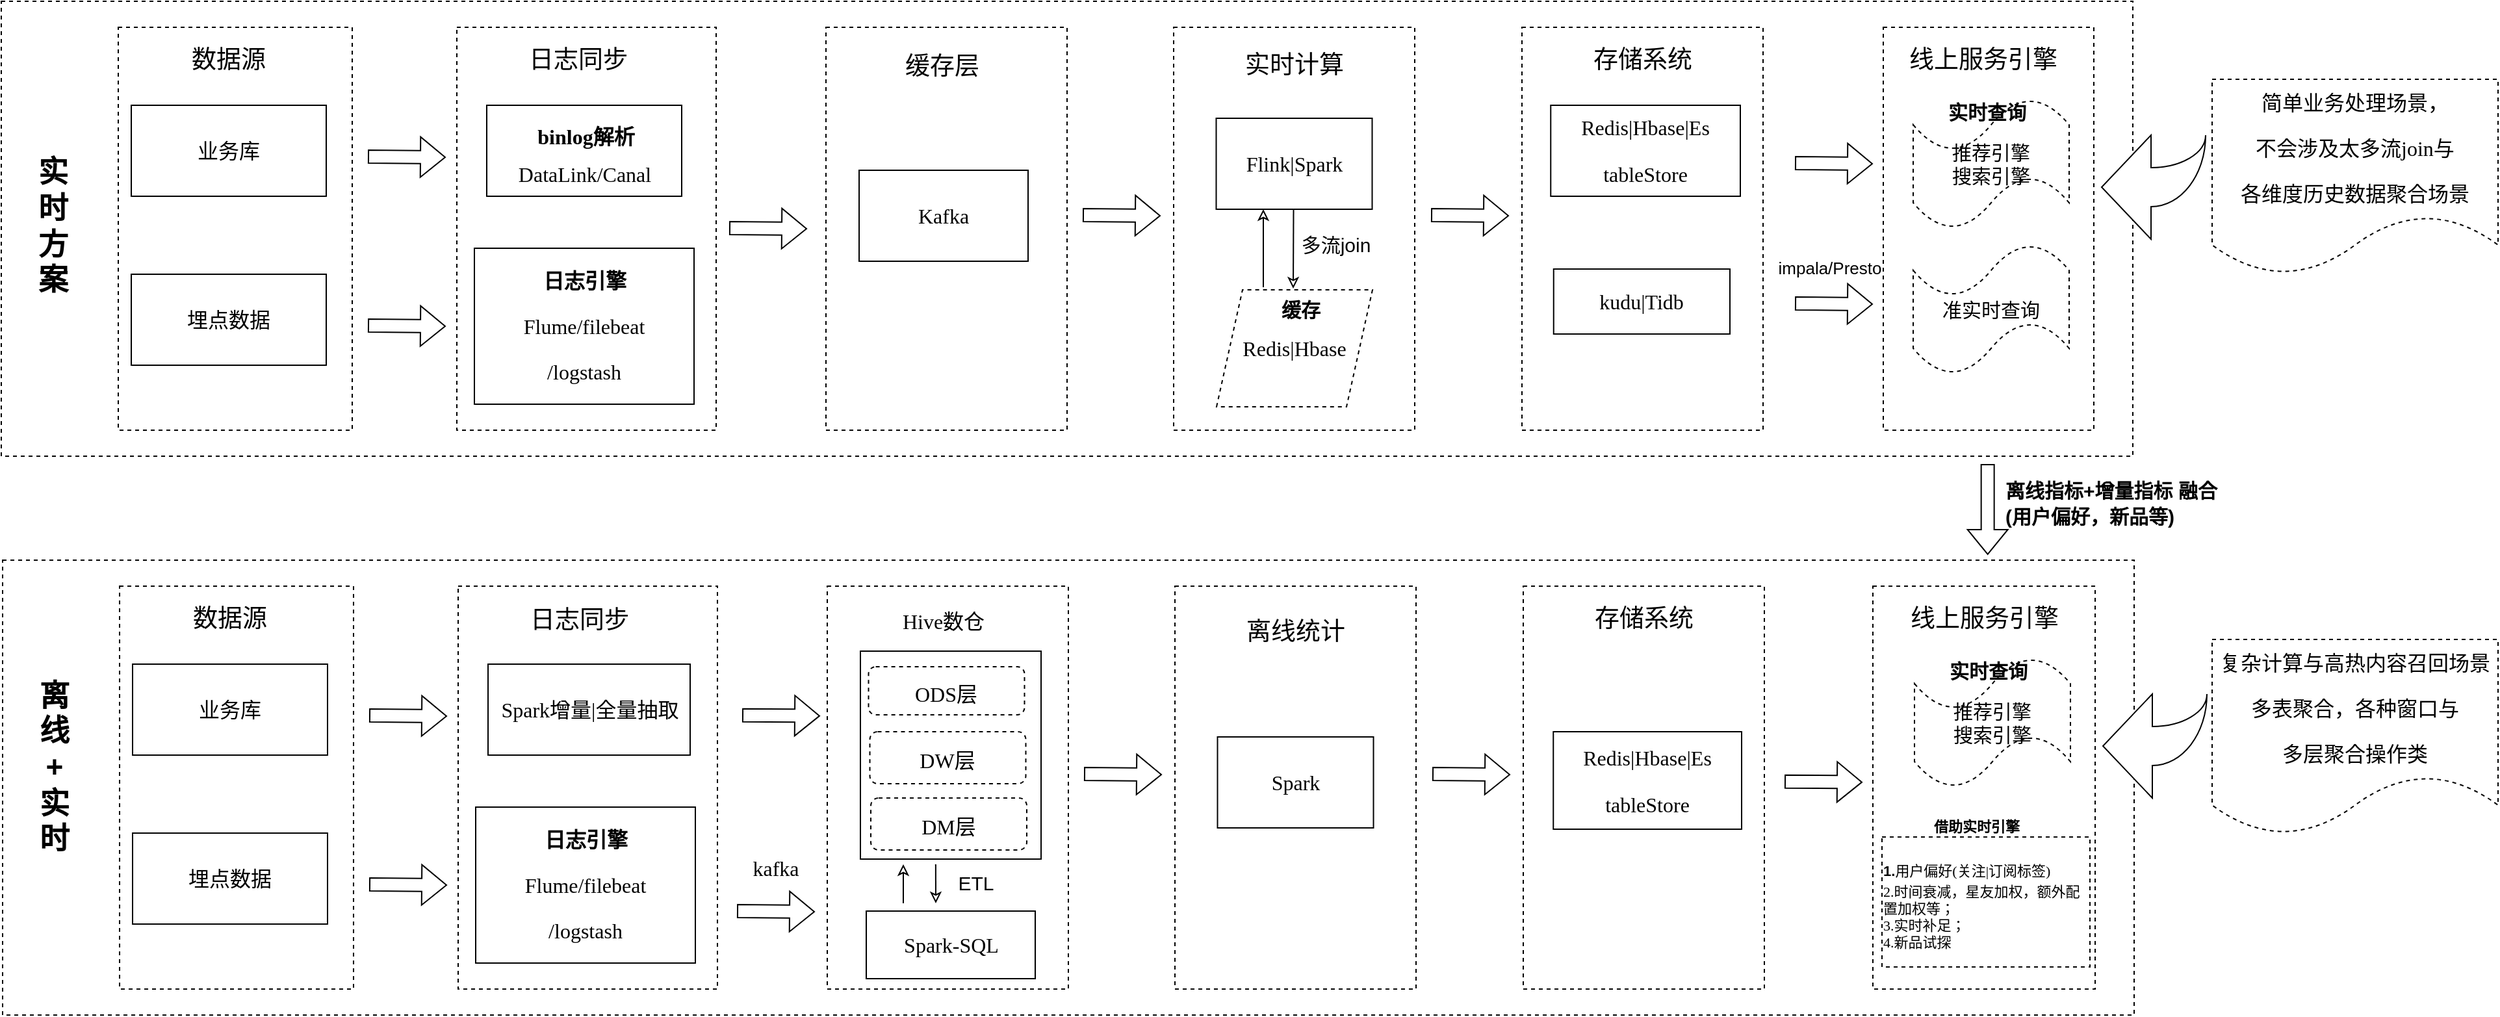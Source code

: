 <mxfile version="16.5.6" type="github">
  <diagram id="tP0htK_A89CHBBAlXfLt" name="Page-1">
    <mxGraphModel dx="1745" dy="1085" grid="1" gridSize="10" guides="1" tooltips="1" connect="1" arrows="1" fold="1" page="1" pageScale="1" pageWidth="2339" pageHeight="3300" math="0" shadow="0">
      <root>
        <mxCell id="0" />
        <mxCell id="1" parent="0" />
        <mxCell id="vU2qt1rbrAaDwHg2KqTE-122" value="" style="rounded=0;whiteSpace=wrap;html=1;shadow=0;dashed=1;sketch=0;fontFamily=Verdana;fontSize=11;" vertex="1" parent="1">
          <mxGeometry x="1491" y="774" width="142" height="130" as="geometry" />
        </mxCell>
        <mxCell id="vU2qt1rbrAaDwHg2KqTE-60" value="" style="rounded=0;whiteSpace=wrap;html=1;shadow=0;dashed=1;sketch=0;fontSize=13;" vertex="1" parent="1">
          <mxGeometry x="30" y="150" width="1640" height="350" as="geometry" />
        </mxCell>
        <mxCell id="vU2qt1rbrAaDwHg2KqTE-56" value="" style="rounded=0;whiteSpace=wrap;html=1;dashed=1;" vertex="1" parent="1">
          <mxGeometry x="1478" y="170" width="162" height="310" as="geometry" />
        </mxCell>
        <mxCell id="vU2qt1rbrAaDwHg2KqTE-27" value="" style="rounded=0;whiteSpace=wrap;html=1;dashed=1;" vertex="1" parent="1">
          <mxGeometry x="932" y="170" width="185.5" height="310" as="geometry" />
        </mxCell>
        <mxCell id="vU2qt1rbrAaDwHg2KqTE-24" value="" style="rounded=0;whiteSpace=wrap;html=1;dashed=1;" vertex="1" parent="1">
          <mxGeometry x="664.5" y="170" width="185.5" height="310" as="geometry" />
        </mxCell>
        <mxCell id="vU2qt1rbrAaDwHg2KqTE-21" value="" style="rounded=0;whiteSpace=wrap;html=1;dashed=1;" vertex="1" parent="1">
          <mxGeometry x="380.5" y="170" width="199.5" height="310" as="geometry" />
        </mxCell>
        <mxCell id="vU2qt1rbrAaDwHg2KqTE-18" value="" style="rounded=0;whiteSpace=wrap;html=1;dashed=1;" vertex="1" parent="1">
          <mxGeometry x="120" y="170" width="180" height="310" as="geometry" />
        </mxCell>
        <mxCell id="vU2qt1rbrAaDwHg2KqTE-1" value="&lt;pre style=&quot;background-color: rgb(255 , 255 , 255) ; font-family: &amp;#34;menlo&amp;#34; ; font-size: 12pt&quot;&gt;&lt;br&gt;&lt;/pre&gt;&lt;pre style=&quot;background-color: rgb(255 , 255 , 255) ; font-family: &amp;#34;menlo&amp;#34; ; font-size: 12pt&quot;&gt;DataLink/Canal&lt;/pre&gt;" style="rounded=0;whiteSpace=wrap;html=1;" vertex="1" parent="1">
          <mxGeometry x="403.5" y="230" width="150" height="70" as="geometry" />
        </mxCell>
        <mxCell id="vU2qt1rbrAaDwHg2KqTE-3" value="&lt;pre style=&quot;background-color: rgb(255 , 255 , 255) ; font-family: &amp;#34;menlo&amp;#34; ; font-size: 12pt&quot;&gt;Kafka&lt;/pre&gt;" style="rounded=0;whiteSpace=wrap;html=1;" vertex="1" parent="1">
          <mxGeometry x="690" y="280" width="130" height="70" as="geometry" />
        </mxCell>
        <mxCell id="vU2qt1rbrAaDwHg2KqTE-4" value="&lt;pre style=&quot;background-color: rgb(255 , 255 , 255) ; font-family: &amp;#34;menlo&amp;#34; ; font-size: 12pt&quot;&gt;Flink|Spark&lt;/pre&gt;" style="rounded=0;whiteSpace=wrap;html=1;" vertex="1" parent="1">
          <mxGeometry x="964.75" y="240" width="120" height="70" as="geometry" />
        </mxCell>
        <mxCell id="vU2qt1rbrAaDwHg2KqTE-7" value="" style="shape=flexArrow;endArrow=classic;html=1;rounded=0;" edge="1" parent="1">
          <mxGeometry width="50" height="50" relative="1" as="geometry">
            <mxPoint x="312" y="269.5" as="sourcePoint" />
            <mxPoint x="372" y="270" as="targetPoint" />
          </mxGeometry>
        </mxCell>
        <mxCell id="vU2qt1rbrAaDwHg2KqTE-10" value="&lt;pre style=&quot;background-color: rgb(255 , 255 , 255) ; font-family: &amp;#34;menlo&amp;#34; ; font-size: 12pt&quot;&gt;业务库&lt;/pre&gt;" style="rounded=0;whiteSpace=wrap;html=1;" vertex="1" parent="1">
          <mxGeometry x="130" y="230" width="150" height="70" as="geometry" />
        </mxCell>
        <mxCell id="vU2qt1rbrAaDwHg2KqTE-15" value="&lt;pre style=&quot;background-color: rgb(255 , 255 , 255) ; font-family: &amp;#34;menlo&amp;#34; ; font-size: 12pt&quot;&gt;埋点数据&lt;/pre&gt;" style="rounded=0;whiteSpace=wrap;html=1;" vertex="1" parent="1">
          <mxGeometry x="130" y="360" width="150" height="70" as="geometry" />
        </mxCell>
        <mxCell id="vU2qt1rbrAaDwHg2KqTE-19" value="&lt;pre style=&quot;background-color: rgb(255 , 255 , 255) ; font-family: &amp;#34;menlo&amp;#34; ; font-size: 12pt&quot;&gt;&lt;br&gt;&lt;/pre&gt;&lt;pre style=&quot;background-color: rgb(255 , 255 , 255) ; font-family: &amp;#34;menlo&amp;#34; ; font-size: 12pt&quot;&gt;Flume/filebeat&lt;/pre&gt;&lt;pre style=&quot;background-color: rgb(255 , 255 , 255) ; font-family: &amp;#34;menlo&amp;#34; ; font-size: 12pt&quot;&gt;/logstash&lt;/pre&gt;" style="rounded=0;whiteSpace=wrap;html=1;" vertex="1" parent="1">
          <mxGeometry x="394" y="340" width="169" height="120" as="geometry" />
        </mxCell>
        <mxCell id="vU2qt1rbrAaDwHg2KqTE-20" value="" style="shape=flexArrow;endArrow=classic;html=1;rounded=0;" edge="1" parent="1">
          <mxGeometry width="50" height="50" relative="1" as="geometry">
            <mxPoint x="312" y="399.5" as="sourcePoint" />
            <mxPoint x="372" y="400" as="targetPoint" />
          </mxGeometry>
        </mxCell>
        <mxCell id="vU2qt1rbrAaDwHg2KqTE-22" value="&lt;font style=&quot;font-size: 19px&quot;&gt;数据源&lt;/font&gt;" style="text;html=1;strokeColor=none;fillColor=none;align=center;verticalAlign=middle;whiteSpace=wrap;rounded=0;dashed=1;" vertex="1" parent="1">
          <mxGeometry x="125" y="180" width="160" height="30" as="geometry" />
        </mxCell>
        <mxCell id="vU2qt1rbrAaDwHg2KqTE-23" value="&lt;span style=&quot;font-size: 19px&quot;&gt;日志同步&lt;/span&gt;" style="text;html=1;strokeColor=none;fillColor=none;align=center;verticalAlign=middle;whiteSpace=wrap;rounded=0;dashed=1;" vertex="1" parent="1">
          <mxGeometry x="393.5" y="180" width="160" height="30" as="geometry" />
        </mxCell>
        <mxCell id="vU2qt1rbrAaDwHg2KqTE-25" value="" style="shape=flexArrow;endArrow=classic;html=1;rounded=0;" edge="1" parent="1">
          <mxGeometry width="50" height="50" relative="1" as="geometry">
            <mxPoint x="590" y="324.5" as="sourcePoint" />
            <mxPoint x="650" y="325" as="targetPoint" />
          </mxGeometry>
        </mxCell>
        <mxCell id="vU2qt1rbrAaDwHg2KqTE-26" value="&lt;span style=&quot;font-size: 19px&quot;&gt;缓存层&lt;/span&gt;" style="text;html=1;strokeColor=none;fillColor=none;align=center;verticalAlign=middle;whiteSpace=wrap;rounded=0;dashed=1;" vertex="1" parent="1">
          <mxGeometry x="674" y="185" width="160" height="30" as="geometry" />
        </mxCell>
        <mxCell id="vU2qt1rbrAaDwHg2KqTE-28" value="" style="shape=flexArrow;endArrow=classic;html=1;rounded=0;" edge="1" parent="1">
          <mxGeometry width="50" height="50" relative="1" as="geometry">
            <mxPoint x="862" y="314.5" as="sourcePoint" />
            <mxPoint x="922" y="315" as="targetPoint" />
          </mxGeometry>
        </mxCell>
        <mxCell id="vU2qt1rbrAaDwHg2KqTE-29" value="&lt;pre style=&quot;background-color: rgb(255 , 255 , 255) ; font-family: &amp;#34;menlo&amp;#34; ; font-size: 12pt&quot;&gt;Redis|Hbase&lt;/pre&gt;" style="shape=parallelogram;perimeter=parallelogramPerimeter;whiteSpace=wrap;html=1;fixedSize=1;dashed=1;fontSize=19;" vertex="1" parent="1">
          <mxGeometry x="965" y="372" width="120" height="90" as="geometry" />
        </mxCell>
        <mxCell id="vU2qt1rbrAaDwHg2KqTE-30" value="&lt;span style=&quot;font-size: 19px&quot;&gt;实时计算&lt;/span&gt;" style="text;html=1;strokeColor=none;fillColor=none;align=center;verticalAlign=middle;whiteSpace=wrap;rounded=0;dashed=1;" vertex="1" parent="1">
          <mxGeometry x="945" y="184" width="160" height="30" as="geometry" />
        </mxCell>
        <mxCell id="vU2qt1rbrAaDwHg2KqTE-31" value="&lt;font size=&quot;1&quot;&gt;&lt;b style=&quot;font-size: 15px&quot;&gt;缓存&lt;/b&gt;&lt;/font&gt;" style="text;html=1;strokeColor=none;fillColor=none;align=center;verticalAlign=middle;whiteSpace=wrap;rounded=0;dashed=1;fontSize=19;" vertex="1" parent="1">
          <mxGeometry x="1000" y="372" width="60" height="30" as="geometry" />
        </mxCell>
        <mxCell id="vU2qt1rbrAaDwHg2KqTE-34" value="&lt;pre style=&quot;background-color: rgb(255 , 255 , 255) ; font-family: &amp;#34;menlo&amp;#34; ; font-size: 12pt&quot;&gt;&lt;b&gt;binlog解析&lt;/b&gt;&lt;/pre&gt;" style="text;html=1;strokeColor=none;fillColor=none;align=center;verticalAlign=middle;whiteSpace=wrap;rounded=0;dashed=1;fontSize=19;" vertex="1" parent="1">
          <mxGeometry x="435.25" y="239" width="90" height="30" as="geometry" />
        </mxCell>
        <mxCell id="vU2qt1rbrAaDwHg2KqTE-35" value="&lt;pre style=&quot;background-color: rgb(255 , 255 , 255) ; font-family: &amp;#34;menlo&amp;#34; ; font-size: 12pt&quot;&gt;&lt;pre style=&quot;font-family: &amp;#34;menlo&amp;#34; ; font-size: 12pt&quot;&gt;&lt;b&gt;日志引擎&lt;/b&gt;&lt;/pre&gt;&lt;/pre&gt;" style="text;html=1;strokeColor=none;fillColor=none;align=center;verticalAlign=middle;whiteSpace=wrap;rounded=0;dashed=1;fontSize=19;" vertex="1" parent="1">
          <mxGeometry x="433.5" y="350" width="90" height="30" as="geometry" />
        </mxCell>
        <mxCell id="vU2qt1rbrAaDwHg2KqTE-36" value="" style="endArrow=classic;html=1;rounded=0;fontSize=15;endFill=0;" edge="1" parent="1">
          <mxGeometry width="50" height="50" relative="1" as="geometry">
            <mxPoint x="1001" y="370" as="sourcePoint" />
            <mxPoint x="1001" y="310" as="targetPoint" />
          </mxGeometry>
        </mxCell>
        <mxCell id="vU2qt1rbrAaDwHg2KqTE-37" value="" style="endArrow=classic;html=1;rounded=0;fontSize=15;endFill=0;entryX=0.4;entryY=-0.033;entryDx=0;entryDy=0;entryPerimeter=0;" edge="1" parent="1" target="vU2qt1rbrAaDwHg2KqTE-31">
          <mxGeometry width="50" height="50" relative="1" as="geometry">
            <mxPoint x="1024.25" y="310" as="sourcePoint" />
            <mxPoint x="1024.25" y="360" as="targetPoint" />
          </mxGeometry>
        </mxCell>
        <mxCell id="vU2qt1rbrAaDwHg2KqTE-38" value="&lt;font size=&quot;1&quot;&gt;&lt;span style=&quot;font-size: 15px&quot;&gt;多流join&lt;/span&gt;&lt;/font&gt;" style="text;html=1;strokeColor=none;fillColor=none;align=center;verticalAlign=middle;whiteSpace=wrap;rounded=0;dashed=1;fontSize=19;" vertex="1" parent="1">
          <mxGeometry x="1027" y="322" width="60" height="30" as="geometry" />
        </mxCell>
        <mxCell id="vU2qt1rbrAaDwHg2KqTE-39" value="" style="rounded=0;whiteSpace=wrap;html=1;dashed=1;" vertex="1" parent="1">
          <mxGeometry x="1200" y="170" width="185.5" height="310" as="geometry" />
        </mxCell>
        <mxCell id="vU2qt1rbrAaDwHg2KqTE-40" value="&lt;pre style=&quot;background-color: rgb(255 , 255 , 255) ; font-family: &amp;#34;menlo&amp;#34; ; font-size: 12pt&quot;&gt;&lt;pre style=&quot;font-family: &amp;#34;menlo&amp;#34; ; font-size: 12pt&quot;&gt;Redis|Hbase|Es&lt;/pre&gt;&lt;pre style=&quot;font-family: &amp;#34;menlo&amp;#34; ; font-size: 12pt&quot;&gt;tableStore&lt;/pre&gt;&lt;/pre&gt;" style="rounded=0;whiteSpace=wrap;html=1;" vertex="1" parent="1">
          <mxGeometry x="1222.13" y="230" width="145.87" height="70" as="geometry" />
        </mxCell>
        <mxCell id="vU2qt1rbrAaDwHg2KqTE-41" value="" style="shape=flexArrow;endArrow=classic;html=1;rounded=0;" edge="1" parent="1">
          <mxGeometry width="50" height="50" relative="1" as="geometry">
            <mxPoint x="1130" y="314.5" as="sourcePoint" />
            <mxPoint x="1190" y="315" as="targetPoint" />
          </mxGeometry>
        </mxCell>
        <mxCell id="vU2qt1rbrAaDwHg2KqTE-43" value="&lt;span style=&quot;font-size: 19px&quot;&gt;存储系统&lt;/span&gt;" style="text;html=1;strokeColor=none;fillColor=none;align=center;verticalAlign=middle;whiteSpace=wrap;rounded=0;dashed=1;" vertex="1" parent="1">
          <mxGeometry x="1213" y="180" width="160" height="30" as="geometry" />
        </mxCell>
        <mxCell id="vU2qt1rbrAaDwHg2KqTE-48" value="&lt;pre style=&quot;background-color: rgb(255 , 255 , 255) ; font-family: &amp;#34;menlo&amp;#34; ; font-size: 12pt&quot;&gt;&lt;pre style=&quot;font-family: &amp;#34;menlo&amp;#34; ; font-size: 12pt&quot;&gt;kudu|Tidb&lt;/pre&gt;&lt;/pre&gt;" style="rounded=0;whiteSpace=wrap;html=1;" vertex="1" parent="1">
          <mxGeometry x="1224.37" y="356" width="135.63" height="50" as="geometry" />
        </mxCell>
        <mxCell id="vU2qt1rbrAaDwHg2KqTE-49" value="" style="shape=flexArrow;endArrow=classic;html=1;rounded=0;" edge="1" parent="1">
          <mxGeometry width="50" height="50" relative="1" as="geometry">
            <mxPoint x="1410" y="274.5" as="sourcePoint" />
            <mxPoint x="1470" y="275" as="targetPoint" />
          </mxGeometry>
        </mxCell>
        <mxCell id="vU2qt1rbrAaDwHg2KqTE-50" value="推荐引擎&lt;br&gt;搜索引擎" style="shape=tape;whiteSpace=wrap;html=1;rounded=1;dashed=1;fontSize=15;" vertex="1" parent="1">
          <mxGeometry x="1501" y="225" width="120" height="100" as="geometry" />
        </mxCell>
        <mxCell id="vU2qt1rbrAaDwHg2KqTE-51" value="" style="shape=flexArrow;endArrow=classic;html=1;rounded=0;" edge="1" parent="1">
          <mxGeometry width="50" height="50" relative="1" as="geometry">
            <mxPoint x="1410" y="382.5" as="sourcePoint" />
            <mxPoint x="1470" y="383" as="targetPoint" />
          </mxGeometry>
        </mxCell>
        <mxCell id="vU2qt1rbrAaDwHg2KqTE-52" value="准实时查询" style="shape=tape;whiteSpace=wrap;html=1;rounded=1;dashed=1;fontSize=15;" vertex="1" parent="1">
          <mxGeometry x="1501" y="337" width="120" height="100" as="geometry" />
        </mxCell>
        <mxCell id="vU2qt1rbrAaDwHg2KqTE-53" value="&lt;font size=&quot;1&quot;&gt;&lt;b style=&quot;font-size: 15px&quot;&gt;实时查询&lt;/b&gt;&lt;/font&gt;" style="text;html=1;strokeColor=none;fillColor=none;align=center;verticalAlign=middle;whiteSpace=wrap;rounded=0;dashed=1;fontSize=19;" vertex="1" parent="1">
          <mxGeometry x="1523" y="220" width="70" height="30" as="geometry" />
        </mxCell>
        <mxCell id="vU2qt1rbrAaDwHg2KqTE-54" value="&lt;font size=&quot;1&quot;&gt;&lt;span style=&quot;font-size: 13px&quot;&gt;impala/Presto&lt;/span&gt;&lt;/font&gt;" style="text;html=1;strokeColor=none;fillColor=none;align=center;verticalAlign=middle;whiteSpace=wrap;rounded=0;dashed=1;fontSize=19;" vertex="1" parent="1">
          <mxGeometry x="1402" y="339" width="70" height="30" as="geometry" />
        </mxCell>
        <mxCell id="vU2qt1rbrAaDwHg2KqTE-57" value="&lt;span style=&quot;font-size: 19px&quot;&gt;线上服务引擎&lt;/span&gt;" style="text;html=1;strokeColor=none;fillColor=none;align=center;verticalAlign=middle;whiteSpace=wrap;rounded=0;dashed=1;" vertex="1" parent="1">
          <mxGeometry x="1475" y="180" width="160" height="30" as="geometry" />
        </mxCell>
        <mxCell id="vU2qt1rbrAaDwHg2KqTE-58" value="&lt;pre style=&quot;background-color: rgb(255 , 255 , 255) ; font-family: &amp;#34;menlo&amp;#34; ; font-size: 12pt&quot;&gt;简单业务处理场景，&lt;/pre&gt;&lt;pre style=&quot;background-color: rgb(255 , 255 , 255) ; font-family: &amp;#34;menlo&amp;#34; ; font-size: 12pt&quot;&gt;不会涉及太多流join与&lt;/pre&gt;&lt;pre style=&quot;background-color: rgb(255 , 255 , 255) ; font-family: &amp;#34;menlo&amp;#34; ; font-size: 12pt&quot;&gt;各维度历史数据聚合场景&lt;/pre&gt;" style="shape=document;whiteSpace=wrap;html=1;boundedLbl=1;rounded=1;dashed=1;fontSize=13;" vertex="1" parent="1">
          <mxGeometry x="1731" y="210" width="220" height="150" as="geometry" />
        </mxCell>
        <mxCell id="vU2qt1rbrAaDwHg2KqTE-59" value="" style="html=1;shadow=0;dashed=0;align=center;verticalAlign=middle;shape=mxgraph.arrows2.jumpInArrow;dy=15;dx=38;arrowHead=80;rounded=1;fontSize=13;rotation=-180;sketch=0;" vertex="1" parent="1">
          <mxGeometry x="1646" y="253" width="80" height="80" as="geometry" />
        </mxCell>
        <mxCell id="vU2qt1rbrAaDwHg2KqTE-61" value="&lt;font style=&quot;font-size: 23px&quot;&gt;&lt;b&gt;实&lt;br&gt;时&lt;br&gt;方&lt;br&gt;案&lt;/b&gt;&lt;/font&gt;" style="text;html=1;strokeColor=none;fillColor=none;align=center;verticalAlign=middle;whiteSpace=wrap;rounded=0;shadow=0;dashed=1;sketch=0;fontSize=13;" vertex="1" parent="1">
          <mxGeometry x="50" y="233" width="40" height="180" as="geometry" />
        </mxCell>
        <mxCell id="vU2qt1rbrAaDwHg2KqTE-62" value="" style="rounded=0;whiteSpace=wrap;html=1;shadow=0;dashed=1;sketch=0;fontSize=13;" vertex="1" parent="1">
          <mxGeometry x="31" y="580" width="1640" height="350" as="geometry" />
        </mxCell>
        <mxCell id="vU2qt1rbrAaDwHg2KqTE-63" value="" style="rounded=0;whiteSpace=wrap;html=1;dashed=1;" vertex="1" parent="1">
          <mxGeometry x="1470" y="600" width="171" height="310" as="geometry" />
        </mxCell>
        <mxCell id="vU2qt1rbrAaDwHg2KqTE-64" value="" style="rounded=0;whiteSpace=wrap;html=1;dashed=1;" vertex="1" parent="1">
          <mxGeometry x="933" y="600" width="185.5" height="310" as="geometry" />
        </mxCell>
        <mxCell id="vU2qt1rbrAaDwHg2KqTE-65" value="" style="rounded=0;whiteSpace=wrap;html=1;dashed=1;" vertex="1" parent="1">
          <mxGeometry x="665.5" y="600" width="185.5" height="310" as="geometry" />
        </mxCell>
        <mxCell id="vU2qt1rbrAaDwHg2KqTE-66" value="" style="rounded=0;whiteSpace=wrap;html=1;dashed=1;" vertex="1" parent="1">
          <mxGeometry x="381.5" y="600" width="199.5" height="310" as="geometry" />
        </mxCell>
        <mxCell id="vU2qt1rbrAaDwHg2KqTE-67" value="" style="rounded=0;whiteSpace=wrap;html=1;dashed=1;" vertex="1" parent="1">
          <mxGeometry x="121" y="600" width="180" height="310" as="geometry" />
        </mxCell>
        <mxCell id="vU2qt1rbrAaDwHg2KqTE-68" value="&lt;pre style=&quot;background-color: rgb(255 , 255 , 255) ; font-family: &amp;#34;menlo&amp;#34; ; font-size: 12pt&quot;&gt;Spark增量|全量抽取&lt;/pre&gt;" style="rounded=0;whiteSpace=wrap;html=1;" vertex="1" parent="1">
          <mxGeometry x="404.5" y="660" width="155.5" height="70" as="geometry" />
        </mxCell>
        <mxCell id="vU2qt1rbrAaDwHg2KqTE-69" value="&lt;pre style=&quot;background-color: rgb(255 , 255 , 255) ; font-family: &amp;#34;menlo&amp;#34; ; font-size: 12pt&quot;&gt;&lt;pre style=&quot;font-family: &amp;#34;menlo&amp;#34; ; font-size: 12pt&quot;&gt;&lt;br&gt;&lt;/pre&gt;&lt;/pre&gt;" style="rounded=0;whiteSpace=wrap;html=1;" vertex="1" parent="1">
          <mxGeometry x="691" y="650" width="139" height="160" as="geometry" />
        </mxCell>
        <mxCell id="vU2qt1rbrAaDwHg2KqTE-70" value="&lt;pre style=&quot;background-color: rgb(255 , 255 , 255) ; font-family: &amp;#34;menlo&amp;#34; ; font-size: 12pt&quot;&gt;Spark&lt;/pre&gt;" style="rounded=0;whiteSpace=wrap;html=1;" vertex="1" parent="1">
          <mxGeometry x="965.75" y="716" width="120" height="70" as="geometry" />
        </mxCell>
        <mxCell id="vU2qt1rbrAaDwHg2KqTE-71" value="" style="shape=flexArrow;endArrow=classic;html=1;rounded=0;" edge="1" parent="1">
          <mxGeometry width="50" height="50" relative="1" as="geometry">
            <mxPoint x="313" y="699.5" as="sourcePoint" />
            <mxPoint x="373" y="700" as="targetPoint" />
          </mxGeometry>
        </mxCell>
        <mxCell id="vU2qt1rbrAaDwHg2KqTE-72" value="&lt;pre style=&quot;background-color: rgb(255 , 255 , 255) ; font-family: &amp;#34;menlo&amp;#34; ; font-size: 12pt&quot;&gt;业务库&lt;/pre&gt;" style="rounded=0;whiteSpace=wrap;html=1;" vertex="1" parent="1">
          <mxGeometry x="131" y="660" width="150" height="70" as="geometry" />
        </mxCell>
        <mxCell id="vU2qt1rbrAaDwHg2KqTE-73" value="&lt;pre style=&quot;background-color: rgb(255 , 255 , 255) ; font-family: &amp;#34;menlo&amp;#34; ; font-size: 12pt&quot;&gt;埋点数据&lt;/pre&gt;" style="rounded=0;whiteSpace=wrap;html=1;" vertex="1" parent="1">
          <mxGeometry x="131" y="790" width="150" height="70" as="geometry" />
        </mxCell>
        <mxCell id="vU2qt1rbrAaDwHg2KqTE-74" value="&lt;pre style=&quot;background-color: rgb(255 , 255 , 255) ; font-family: &amp;#34;menlo&amp;#34; ; font-size: 12pt&quot;&gt;&lt;br&gt;&lt;/pre&gt;&lt;pre style=&quot;background-color: rgb(255 , 255 , 255) ; font-family: &amp;#34;menlo&amp;#34; ; font-size: 12pt&quot;&gt;Flume/filebeat&lt;/pre&gt;&lt;pre style=&quot;background-color: rgb(255 , 255 , 255) ; font-family: &amp;#34;menlo&amp;#34; ; font-size: 12pt&quot;&gt;/logstash&lt;/pre&gt;" style="rounded=0;whiteSpace=wrap;html=1;" vertex="1" parent="1">
          <mxGeometry x="395" y="770" width="169" height="120" as="geometry" />
        </mxCell>
        <mxCell id="vU2qt1rbrAaDwHg2KqTE-75" value="" style="shape=flexArrow;endArrow=classic;html=1;rounded=0;" edge="1" parent="1">
          <mxGeometry width="50" height="50" relative="1" as="geometry">
            <mxPoint x="313" y="829.5" as="sourcePoint" />
            <mxPoint x="373" y="830" as="targetPoint" />
          </mxGeometry>
        </mxCell>
        <mxCell id="vU2qt1rbrAaDwHg2KqTE-76" value="&lt;font style=&quot;font-size: 19px&quot;&gt;数据源&lt;/font&gt;" style="text;html=1;strokeColor=none;fillColor=none;align=center;verticalAlign=middle;whiteSpace=wrap;rounded=0;dashed=1;" vertex="1" parent="1">
          <mxGeometry x="126" y="610" width="160" height="30" as="geometry" />
        </mxCell>
        <mxCell id="vU2qt1rbrAaDwHg2KqTE-77" value="&lt;span style=&quot;font-size: 19px&quot;&gt;日志同步&lt;/span&gt;" style="text;html=1;strokeColor=none;fillColor=none;align=center;verticalAlign=middle;whiteSpace=wrap;rounded=0;dashed=1;" vertex="1" parent="1">
          <mxGeometry x="394.5" y="611" width="160" height="30" as="geometry" />
        </mxCell>
        <mxCell id="vU2qt1rbrAaDwHg2KqTE-78" value="" style="shape=flexArrow;endArrow=classic;html=1;rounded=0;" edge="1" parent="1">
          <mxGeometry width="50" height="50" relative="1" as="geometry">
            <mxPoint x="600" y="699.33" as="sourcePoint" />
            <mxPoint x="660" y="699.83" as="targetPoint" />
          </mxGeometry>
        </mxCell>
        <mxCell id="vU2qt1rbrAaDwHg2KqTE-79" value="&lt;pre style=&quot;font-size: 12pt ; font-family: &amp;#34;menlo&amp;#34;&quot;&gt;Hive数仓&lt;/pre&gt;" style="text;html=1;strokeColor=none;fillColor=none;align=center;verticalAlign=middle;whiteSpace=wrap;rounded=0;dashed=1;" vertex="1" parent="1">
          <mxGeometry x="675" y="612" width="160" height="30" as="geometry" />
        </mxCell>
        <mxCell id="vU2qt1rbrAaDwHg2KqTE-80" value="" style="shape=flexArrow;endArrow=classic;html=1;rounded=0;" edge="1" parent="1">
          <mxGeometry width="50" height="50" relative="1" as="geometry">
            <mxPoint x="863" y="744.5" as="sourcePoint" />
            <mxPoint x="923" y="745" as="targetPoint" />
          </mxGeometry>
        </mxCell>
        <mxCell id="vU2qt1rbrAaDwHg2KqTE-82" value="&lt;span style=&quot;font-size: 19px&quot;&gt;离线统计&lt;/span&gt;" style="text;html=1;strokeColor=none;fillColor=none;align=center;verticalAlign=middle;whiteSpace=wrap;rounded=0;dashed=1;" vertex="1" parent="1">
          <mxGeometry x="946" y="620" width="160" height="30" as="geometry" />
        </mxCell>
        <mxCell id="vU2qt1rbrAaDwHg2KqTE-85" value="&lt;pre style=&quot;background-color: rgb(255 , 255 , 255) ; font-family: &amp;#34;menlo&amp;#34; ; font-size: 12pt&quot;&gt;&lt;pre style=&quot;font-family: &amp;#34;menlo&amp;#34; ; font-size: 12pt&quot;&gt;&lt;b&gt;日志引擎&lt;/b&gt;&lt;/pre&gt;&lt;/pre&gt;" style="text;html=1;strokeColor=none;fillColor=none;align=center;verticalAlign=middle;whiteSpace=wrap;rounded=0;dashed=1;fontSize=19;" vertex="1" parent="1">
          <mxGeometry x="434.5" y="780" width="90" height="30" as="geometry" />
        </mxCell>
        <mxCell id="vU2qt1rbrAaDwHg2KqTE-89" value="" style="rounded=0;whiteSpace=wrap;html=1;dashed=1;" vertex="1" parent="1">
          <mxGeometry x="1201" y="600" width="185.5" height="310" as="geometry" />
        </mxCell>
        <mxCell id="vU2qt1rbrAaDwHg2KqTE-90" value="&lt;pre style=&quot;background-color: rgb(255 , 255 , 255) ; font-family: &amp;#34;menlo&amp;#34; ; font-size: 12pt&quot;&gt;&lt;pre style=&quot;font-family: &amp;#34;menlo&amp;#34; ; font-size: 12pt&quot;&gt;Redis|Hbase|Es&lt;/pre&gt;&lt;pre style=&quot;font-family: &amp;#34;menlo&amp;#34; ; font-size: 12pt&quot;&gt;tableStore&lt;/pre&gt;&lt;/pre&gt;" style="rounded=0;whiteSpace=wrap;html=1;" vertex="1" parent="1">
          <mxGeometry x="1224.13" y="712" width="144.87" height="75" as="geometry" />
        </mxCell>
        <mxCell id="vU2qt1rbrAaDwHg2KqTE-91" value="" style="shape=flexArrow;endArrow=classic;html=1;rounded=0;" edge="1" parent="1">
          <mxGeometry width="50" height="50" relative="1" as="geometry">
            <mxPoint x="1131" y="744.5" as="sourcePoint" />
            <mxPoint x="1191" y="745" as="targetPoint" />
          </mxGeometry>
        </mxCell>
        <mxCell id="vU2qt1rbrAaDwHg2KqTE-92" value="&lt;span style=&quot;font-size: 19px&quot;&gt;存储系统&lt;/span&gt;" style="text;html=1;strokeColor=none;fillColor=none;align=center;verticalAlign=middle;whiteSpace=wrap;rounded=0;dashed=1;" vertex="1" parent="1">
          <mxGeometry x="1214" y="610" width="160" height="30" as="geometry" />
        </mxCell>
        <mxCell id="vU2qt1rbrAaDwHg2KqTE-94" value="" style="shape=flexArrow;endArrow=classic;html=1;rounded=0;" edge="1" parent="1">
          <mxGeometry width="50" height="50" relative="1" as="geometry">
            <mxPoint x="1402" y="750.33" as="sourcePoint" />
            <mxPoint x="1462" y="750.83" as="targetPoint" />
          </mxGeometry>
        </mxCell>
        <mxCell id="vU2qt1rbrAaDwHg2KqTE-95" value="推荐引擎&lt;br&gt;搜索引擎" style="shape=tape;whiteSpace=wrap;html=1;rounded=1;dashed=1;fontSize=15;" vertex="1" parent="1">
          <mxGeometry x="1502" y="655" width="120" height="100" as="geometry" />
        </mxCell>
        <mxCell id="vU2qt1rbrAaDwHg2KqTE-98" value="&lt;font size=&quot;1&quot;&gt;&lt;b style=&quot;font-size: 15px&quot;&gt;实时查询&lt;/b&gt;&lt;/font&gt;" style="text;html=1;strokeColor=none;fillColor=none;align=center;verticalAlign=middle;whiteSpace=wrap;rounded=0;dashed=1;fontSize=19;" vertex="1" parent="1">
          <mxGeometry x="1524" y="650" width="70" height="30" as="geometry" />
        </mxCell>
        <mxCell id="vU2qt1rbrAaDwHg2KqTE-100" value="&lt;span style=&quot;font-size: 19px&quot;&gt;线上服务引擎&lt;/span&gt;" style="text;html=1;strokeColor=none;fillColor=none;align=center;verticalAlign=middle;whiteSpace=wrap;rounded=0;dashed=1;" vertex="1" parent="1">
          <mxGeometry x="1476" y="610" width="160" height="30" as="geometry" />
        </mxCell>
        <mxCell id="vU2qt1rbrAaDwHg2KqTE-102" value="" style="html=1;shadow=0;dashed=0;align=center;verticalAlign=middle;shape=mxgraph.arrows2.jumpInArrow;dy=15;dx=38;arrowHead=80;rounded=1;fontSize=13;rotation=-180;sketch=0;" vertex="1" parent="1">
          <mxGeometry x="1647" y="683" width="80" height="80" as="geometry" />
        </mxCell>
        <mxCell id="vU2qt1rbrAaDwHg2KqTE-103" value="&lt;font style=&quot;font-size: 23px&quot;&gt;&lt;b&gt;离线&lt;br&gt;+&lt;br&gt;实&lt;br&gt;时&lt;br&gt;&lt;br&gt;&lt;/b&gt;&lt;/font&gt;" style="text;html=1;strokeColor=none;fillColor=none;align=center;verticalAlign=middle;whiteSpace=wrap;rounded=0;shadow=0;dashed=1;sketch=0;fontSize=13;" vertex="1" parent="1">
          <mxGeometry x="51" y="663" width="40" height="180" as="geometry" />
        </mxCell>
        <mxCell id="vU2qt1rbrAaDwHg2KqTE-104" value="" style="shape=flexArrow;endArrow=classic;html=1;rounded=0;" edge="1" parent="1">
          <mxGeometry width="50" height="50" relative="1" as="geometry">
            <mxPoint x="596" y="850.0" as="sourcePoint" />
            <mxPoint x="656" y="850.5" as="targetPoint" />
          </mxGeometry>
        </mxCell>
        <mxCell id="vU2qt1rbrAaDwHg2KqTE-105" value="&lt;pre style=&quot;background-color: rgb(255 , 255 , 255) ; font-family: &amp;#34;menlo&amp;#34; ; font-size: 12pt&quot;&gt;&lt;pre style=&quot;font-family: &amp;#34;menlo&amp;#34; ; font-size: 12pt&quot;&gt;kafka&lt;/pre&gt;&lt;/pre&gt;" style="text;html=1;strokeColor=none;fillColor=none;align=center;verticalAlign=middle;whiteSpace=wrap;rounded=0;dashed=1;fontSize=19;" vertex="1" parent="1">
          <mxGeometry x="581" y="802" width="90" height="30" as="geometry" />
        </mxCell>
        <mxCell id="vU2qt1rbrAaDwHg2KqTE-108" value="&lt;pre style=&quot;background-color: rgb(255 , 255 , 255) ; font-family: &amp;#34;menlo&amp;#34; ; font-size: 12pt&quot;&gt;Spark-SQL&lt;/pre&gt;" style="rounded=0;whiteSpace=wrap;html=1;" vertex="1" parent="1">
          <mxGeometry x="695.5" y="850" width="130" height="52" as="geometry" />
        </mxCell>
        <mxCell id="vU2qt1rbrAaDwHg2KqTE-109" value="&lt;font style=&quot;font-size: 16px&quot;&gt;ODS层&lt;/font&gt;" style="rounded=1;whiteSpace=wrap;html=1;shadow=0;dashed=1;sketch=0;fontFamily=Verdana;fontSize=23;" vertex="1" parent="1">
          <mxGeometry x="697.25" y="662" width="120" height="37" as="geometry" />
        </mxCell>
        <mxCell id="vU2qt1rbrAaDwHg2KqTE-110" value="&lt;span style=&quot;font-size: 16px&quot;&gt;DW层&lt;/span&gt;" style="rounded=1;whiteSpace=wrap;html=1;shadow=0;dashed=1;sketch=0;fontFamily=Verdana;fontSize=23;" vertex="1" parent="1">
          <mxGeometry x="698.25" y="712" width="120" height="40" as="geometry" />
        </mxCell>
        <mxCell id="vU2qt1rbrAaDwHg2KqTE-111" value="&lt;span style=&quot;font-size: 16px&quot;&gt;DM层&lt;/span&gt;" style="rounded=1;whiteSpace=wrap;html=1;shadow=0;dashed=1;sketch=0;fontFamily=Verdana;fontSize=23;" vertex="1" parent="1">
          <mxGeometry x="699" y="763" width="120" height="40" as="geometry" />
        </mxCell>
        <mxCell id="vU2qt1rbrAaDwHg2KqTE-113" value="" style="endArrow=classic;html=1;rounded=0;fontSize=15;endFill=0;" edge="1" parent="1">
          <mxGeometry width="50" height="50" relative="1" as="geometry">
            <mxPoint x="724" y="844" as="sourcePoint" />
            <mxPoint x="724" y="814" as="targetPoint" />
          </mxGeometry>
        </mxCell>
        <mxCell id="vU2qt1rbrAaDwHg2KqTE-114" value="&lt;font size=&quot;1&quot;&gt;&lt;span style=&quot;font-size: 15px&quot;&gt;ETL&lt;/span&gt;&lt;/font&gt;" style="text;html=1;strokeColor=none;fillColor=none;align=center;verticalAlign=middle;whiteSpace=wrap;rounded=0;dashed=1;fontSize=19;" vertex="1" parent="1">
          <mxGeometry x="750" y="813" width="60" height="30" as="geometry" />
        </mxCell>
        <mxCell id="vU2qt1rbrAaDwHg2KqTE-117" value="" style="endArrow=classic;html=1;rounded=0;fontSize=15;endFill=0;" edge="1" parent="1">
          <mxGeometry width="50" height="50" relative="1" as="geometry">
            <mxPoint x="748.92" y="814" as="sourcePoint" />
            <mxPoint x="749" y="844" as="targetPoint" />
          </mxGeometry>
        </mxCell>
        <mxCell id="vU2qt1rbrAaDwHg2KqTE-119" value="" style="shape=flexArrow;endArrow=classic;html=1;rounded=0;fontFamily=Verdana;fontSize=16;" edge="1" parent="1">
          <mxGeometry width="50" height="50" relative="1" as="geometry">
            <mxPoint x="1558.33" y="506" as="sourcePoint" />
            <mxPoint x="1558.33" y="576" as="targetPoint" />
          </mxGeometry>
        </mxCell>
        <mxCell id="vU2qt1rbrAaDwHg2KqTE-121" value="&lt;div style=&quot;text-align: left&quot;&gt;&lt;b style=&quot;font-size: 11px&quot;&gt;1.&lt;/b&gt;&lt;span style=&quot;font-size: 11px ; background-color: rgb(255 , 255 , 255) ; font-family: &amp;#34;menlo&amp;#34;&quot;&gt;用户偏好(关注|订阅标签)&lt;/span&gt;&lt;/div&gt;&lt;font style=&quot;font-size: 11px&quot;&gt;&lt;div style=&quot;text-align: left&quot;&gt;&lt;span style=&quot;background-color: rgb(255 , 255 , 255) ; font-family: &amp;#34;menlo&amp;#34;&quot;&gt;2.时间衰减，星友加权，额外配置加权等；&lt;/span&gt;&lt;/div&gt;&lt;div style=&quot;text-align: left&quot;&gt;&lt;span style=&quot;background-color: rgb(255 , 255 , 255) ; font-family: &amp;#34;menlo&amp;#34;&quot;&gt;3.实时补足；&lt;/span&gt;&lt;/div&gt;&lt;div style=&quot;text-align: left&quot;&gt;&lt;span style=&quot;background-color: rgb(255 , 255 , 255) ; font-family: &amp;#34;menlo&amp;#34;&quot;&gt;4.新品试探&lt;/span&gt;&lt;/div&gt;&lt;/font&gt;" style="text;html=1;strokeColor=default;fillColor=none;align=center;verticalAlign=middle;whiteSpace=wrap;rounded=0;dashed=1;fontSize=19;" vertex="1" parent="1">
          <mxGeometry x="1477" y="793" width="160" height="100" as="geometry" />
        </mxCell>
        <mxCell id="vU2qt1rbrAaDwHg2KqTE-123" value="&lt;b&gt;借助实时引擎&lt;/b&gt;" style="text;html=1;strokeColor=none;fillColor=none;align=center;verticalAlign=middle;whiteSpace=wrap;rounded=0;shadow=0;dashed=1;sketch=0;fontFamily=Verdana;fontSize=11;" vertex="1" parent="1">
          <mxGeometry x="1510" y="770" width="80" height="30" as="geometry" />
        </mxCell>
        <mxCell id="vU2qt1rbrAaDwHg2KqTE-124" value="&lt;pre style=&quot;background-color: rgb(255 , 255 , 255) ; font-family: &amp;#34;menlo&amp;#34; ; font-size: 12pt&quot;&gt;&lt;pre style=&quot;font-family: &amp;#34;menlo&amp;#34; ; font-size: 12pt&quot;&gt;&lt;span style=&quot;font-size: 12pt&quot;&gt;复杂计算与高热内容召回场景&lt;/span&gt;&lt;/pre&gt;&lt;pre style=&quot;font-family: &amp;#34;menlo&amp;#34; ; font-size: 12pt&quot;&gt;&lt;pre style=&quot;font-family: &amp;#34;menlo&amp;#34; ; font-size: 12pt&quot;&gt;多表聚合，各种窗口与&lt;/pre&gt;&lt;pre style=&quot;font-family: &amp;#34;menlo&amp;#34; ; font-size: 12pt&quot;&gt;多层聚合操作类&lt;/pre&gt;&lt;/pre&gt;&lt;/pre&gt;" style="shape=document;whiteSpace=wrap;html=1;boundedLbl=1;rounded=1;dashed=1;fontSize=13;align=center;" vertex="1" parent="1">
          <mxGeometry x="1731" y="641" width="220" height="150" as="geometry" />
        </mxCell>
        <mxCell id="vU2qt1rbrAaDwHg2KqTE-125" value="&lt;div style=&quot;text-align: left&quot;&gt;&lt;b style=&quot;font-size: 15px&quot;&gt;离线指标+增量指标 融合&lt;/b&gt;&lt;/div&gt;&lt;font size=&quot;1&quot;&gt;&lt;div style=&quot;text-align: left&quot;&gt;&lt;b style=&quot;font-size: 15px&quot;&gt;(用户偏好，新品等)&lt;/b&gt;&lt;/div&gt;&lt;/font&gt;" style="text;html=1;strokeColor=none;fillColor=none;align=center;verticalAlign=middle;whiteSpace=wrap;rounded=0;dashed=1;fontSize=19;" vertex="1" parent="1">
          <mxGeometry x="1567" y="520" width="173" height="30" as="geometry" />
        </mxCell>
      </root>
    </mxGraphModel>
  </diagram>
</mxfile>
